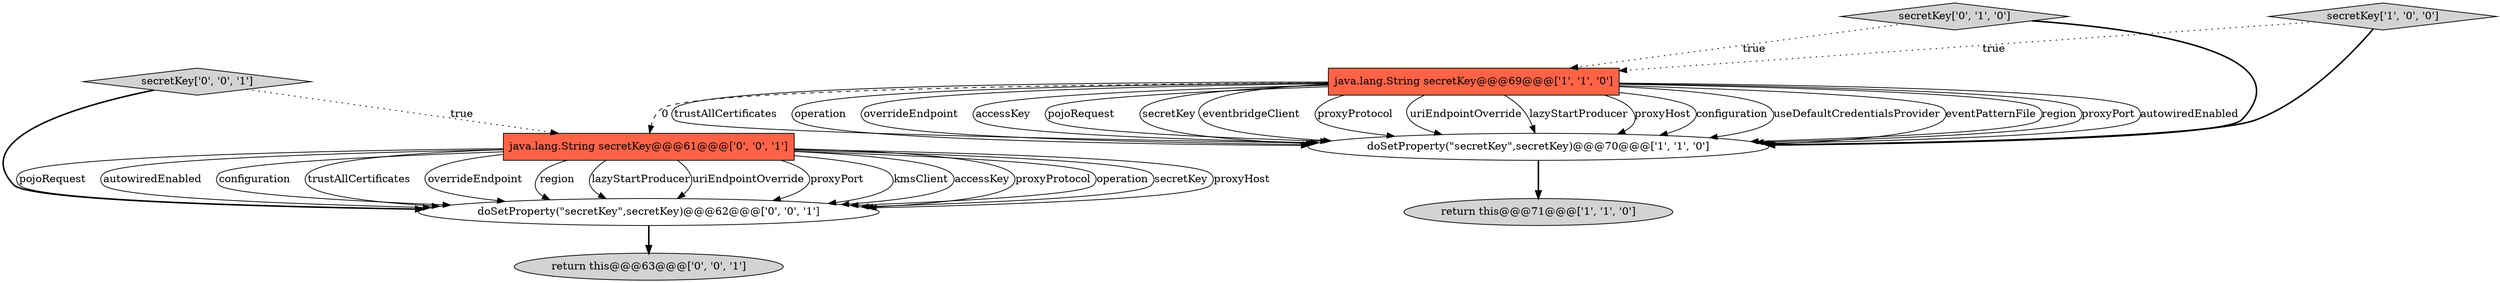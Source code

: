 digraph {
1 [style = filled, label = "secretKey['1', '0', '0']", fillcolor = lightgray, shape = diamond image = "AAA0AAABBB1BBB"];
8 [style = filled, label = "return this@@@63@@@['0', '0', '1']", fillcolor = lightgray, shape = ellipse image = "AAA0AAABBB3BBB"];
2 [style = filled, label = "java.lang.String secretKey@@@69@@@['1', '1', '0']", fillcolor = tomato, shape = box image = "AAA0AAABBB1BBB"];
6 [style = filled, label = "secretKey['0', '0', '1']", fillcolor = lightgray, shape = diamond image = "AAA0AAABBB3BBB"];
7 [style = filled, label = "doSetProperty(\"secretKey\",secretKey)@@@62@@@['0', '0', '1']", fillcolor = white, shape = ellipse image = "AAA0AAABBB3BBB"];
5 [style = filled, label = "java.lang.String secretKey@@@61@@@['0', '0', '1']", fillcolor = tomato, shape = box image = "AAA0AAABBB3BBB"];
3 [style = filled, label = "doSetProperty(\"secretKey\",secretKey)@@@70@@@['1', '1', '0']", fillcolor = white, shape = ellipse image = "AAA0AAABBB1BBB"];
4 [style = filled, label = "secretKey['0', '1', '0']", fillcolor = lightgray, shape = diamond image = "AAA0AAABBB2BBB"];
0 [style = filled, label = "return this@@@71@@@['1', '1', '0']", fillcolor = lightgray, shape = ellipse image = "AAA0AAABBB1BBB"];
2->3 [style = solid, label="eventbridgeClient"];
5->7 [style = solid, label="kmsClient"];
5->7 [style = solid, label="accessKey"];
4->3 [style = bold, label=""];
5->7 [style = solid, label="proxyProtocol"];
5->7 [style = solid, label="operation"];
2->3 [style = solid, label="proxyProtocol"];
5->7 [style = solid, label="secretKey"];
2->3 [style = solid, label="uriEndpointOverride"];
1->3 [style = bold, label=""];
5->7 [style = solid, label="proxyHost"];
7->8 [style = bold, label=""];
5->7 [style = solid, label="pojoRequest"];
2->3 [style = solid, label="lazyStartProducer"];
2->3 [style = solid, label="proxyHost"];
3->0 [style = bold, label=""];
5->7 [style = solid, label="autowiredEnabled"];
2->3 [style = solid, label="configuration"];
2->3 [style = solid, label="useDefaultCredentialsProvider"];
2->5 [style = dashed, label="0"];
2->3 [style = solid, label="eventPatternFile"];
5->7 [style = solid, label="configuration"];
5->7 [style = solid, label="trustAllCertificates"];
2->3 [style = solid, label="region"];
2->3 [style = solid, label="proxyPort"];
2->3 [style = solid, label="autowiredEnabled"];
2->3 [style = solid, label="trustAllCertificates"];
2->3 [style = solid, label="operation"];
5->7 [style = solid, label="overrideEndpoint"];
2->3 [style = solid, label="overrideEndpoint"];
5->7 [style = solid, label="region"];
5->7 [style = solid, label="lazyStartProducer"];
5->7 [style = solid, label="uriEndpointOverride"];
5->7 [style = solid, label="proxyPort"];
6->7 [style = bold, label=""];
2->3 [style = solid, label="accessKey"];
1->2 [style = dotted, label="true"];
4->2 [style = dotted, label="true"];
2->3 [style = solid, label="pojoRequest"];
6->5 [style = dotted, label="true"];
2->3 [style = solid, label="secretKey"];
}
